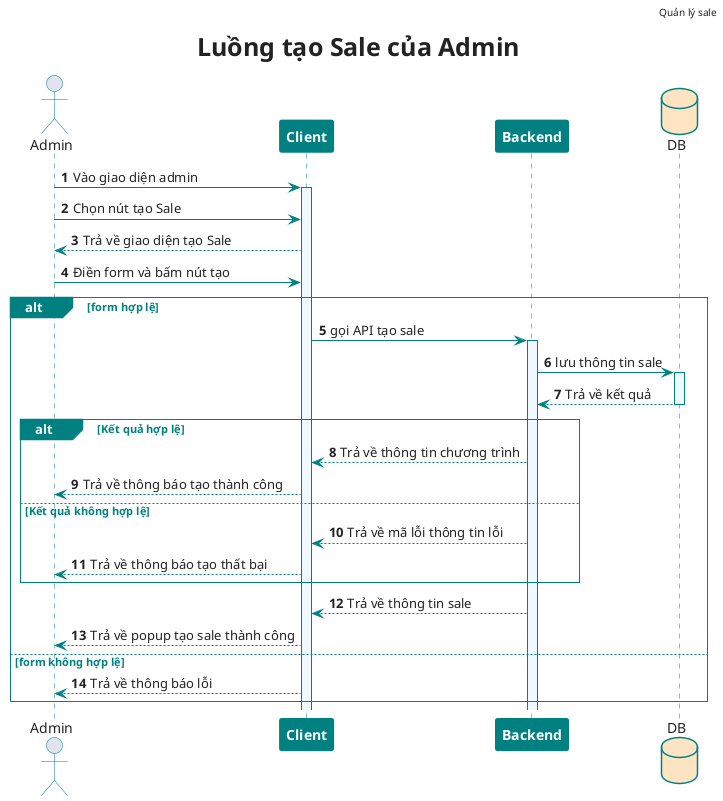 @startuml
skinparam shadowing false
skinparam responseMessageBelowArrow false
skinparam DefaultFontColor #222
skinparam TitleFontSize 25
skinparam NoteBorderColor #teal
skinparam NoteBackgroundColor #powderblue
skinparam NoteFontColor #444
skinparam DatabaseBorderColor #teal
skinparam DatabaseBackgroundColor #bisque

skinparam sequence {
  ParticipantBorderThickness 1
  ParticipantBorderColor #teal
  ParticipantBackgroundColor #teal
  ParticipantFontColor #white
  ParticipantFontSize 14
  ParticipantFontStyle bold
  LifeLineBorderColor #teal
  LifeLineBackgroundColor #aliceblue
  ArrowColor #teal
  ActorBorderColor #teal
  GroupBorderThickness 1
  GroupBorderColor #teal
  GroupHeaderFontColor #white
  GroupBackgroundColor #teal
  GroupFontColor #teal
}
header Quản lý sale
title Luồng tạo Sale của Admin
autonumber
actor "Admin" as admin
participant "Client" as client
participant "Backend" as be
database DB
admin -> client++: Vào giao diện admin
admin -> client: Chọn nút tạo Sale
client --> admin: Trả về giao diện tạo Sale
admin -> client: Điền form và bấm nút tạo
alt form hợp lệ
client -> be++: gọi API tạo sale
be -> DB++: lưu thông tin sale
DB --> be: Trả về kết quả
DB--
alt Kết quả hợp lệ
be --> client: Trả về thông tin chương trình
client --> admin: Trả về thông báo tạo thành công
else Kết quả không hợp lệ
be --> client: Trả về mã lỗi thông tin lỗi
client --> admin: Trả về thông báo tạo thất bại
end
be --> client: Trả về thông tin sale
client --> admin: Trả về popup tạo sale thành công
else form không hợp lệ
client --> admin: Trả về thông báo lỗi
end
@enduml